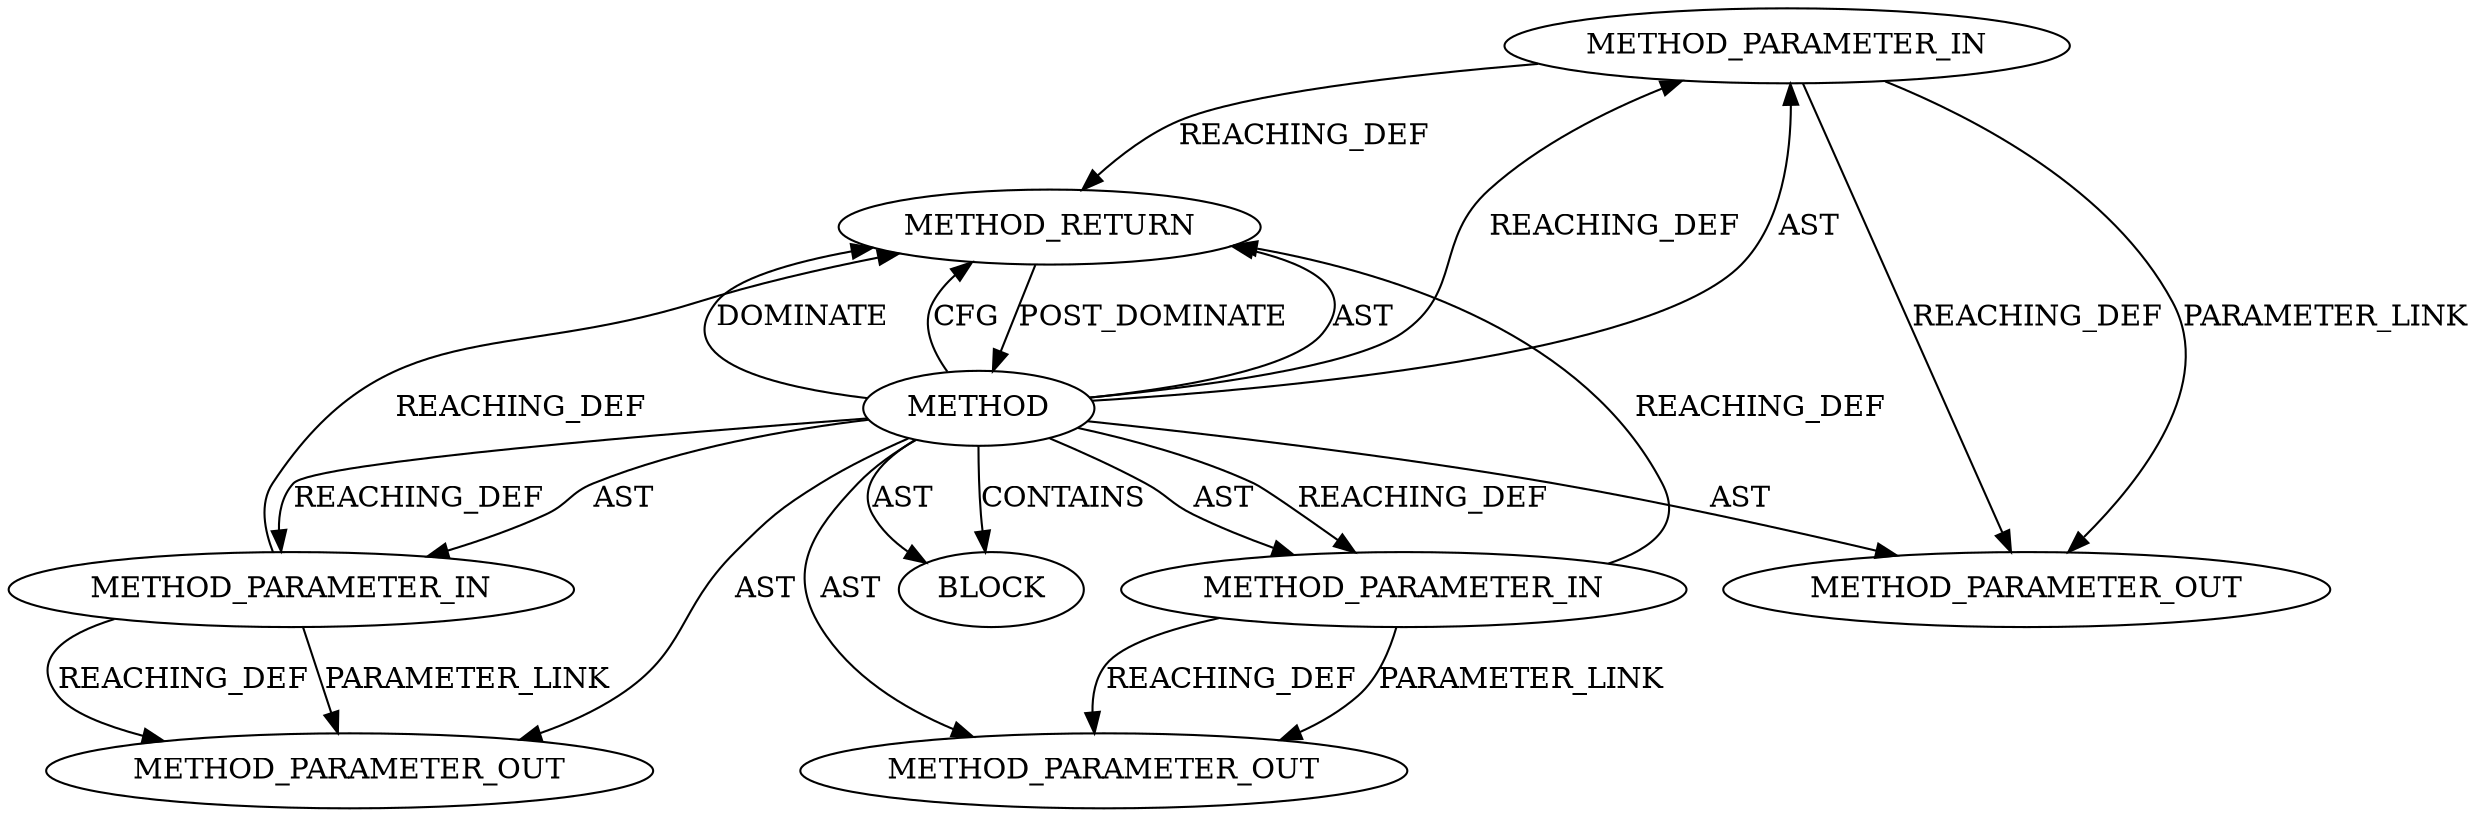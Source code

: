 digraph {
  2697 [label=METHOD_PARAMETER_IN ORDER=3 CODE="p3" IS_VARIADIC=false TYPE_FULL_NAME="ANY" EVALUATION_STRATEGY="BY_VALUE" INDEX=3 NAME="p3"]
  2698 [label=BLOCK ORDER=1 ARGUMENT_INDEX=1 CODE="<empty>" TYPE_FULL_NAME="ANY"]
  2983 [label=METHOD_PARAMETER_OUT ORDER=1 CODE="p1" IS_VARIADIC=false TYPE_FULL_NAME="ANY" EVALUATION_STRATEGY="BY_VALUE" INDEX=1 NAME="p1"]
  2696 [label=METHOD_PARAMETER_IN ORDER=2 CODE="p2" IS_VARIADIC=false TYPE_FULL_NAME="ANY" EVALUATION_STRATEGY="BY_VALUE" INDEX=2 NAME="p2"]
  2699 [label=METHOD_RETURN ORDER=2 CODE="RET" TYPE_FULL_NAME="ANY" EVALUATION_STRATEGY="BY_VALUE"]
  2985 [label=METHOD_PARAMETER_OUT ORDER=3 CODE="p3" IS_VARIADIC=false TYPE_FULL_NAME="ANY" EVALUATION_STRATEGY="BY_VALUE" INDEX=3 NAME="p3"]
  2984 [label=METHOD_PARAMETER_OUT ORDER=2 CODE="p2" IS_VARIADIC=false TYPE_FULL_NAME="ANY" EVALUATION_STRATEGY="BY_VALUE" INDEX=2 NAME="p2"]
  2695 [label=METHOD_PARAMETER_IN ORDER=1 CODE="p1" IS_VARIADIC=false TYPE_FULL_NAME="ANY" EVALUATION_STRATEGY="BY_VALUE" INDEX=1 NAME="p1"]
  2694 [label=METHOD AST_PARENT_TYPE="NAMESPACE_BLOCK" AST_PARENT_FULL_NAME="<global>" ORDER=0 CODE="<empty>" FULL_NAME="skb_queue_walk_safe" IS_EXTERNAL=true FILENAME="<empty>" SIGNATURE="" NAME="skb_queue_walk_safe"]
  2697 -> 2985 [label=REACHING_DEF VARIABLE="p3"]
  2695 -> 2983 [label=PARAMETER_LINK ]
  2694 -> 2696 [label=AST ]
  2694 -> 2984 [label=AST ]
  2695 -> 2699 [label=REACHING_DEF VARIABLE="p1"]
  2694 -> 2698 [label=AST ]
  2694 -> 2695 [label=REACHING_DEF VARIABLE=""]
  2695 -> 2983 [label=REACHING_DEF VARIABLE="p1"]
  2694 -> 2699 [label=AST ]
  2694 -> 2696 [label=REACHING_DEF VARIABLE=""]
  2697 -> 2699 [label=REACHING_DEF VARIABLE="p3"]
  2697 -> 2985 [label=PARAMETER_LINK ]
  2696 -> 2984 [label=REACHING_DEF VARIABLE="p2"]
  2694 -> 2695 [label=AST ]
  2694 -> 2699 [label=DOMINATE ]
  2696 -> 2984 [label=PARAMETER_LINK ]
  2699 -> 2694 [label=POST_DOMINATE ]
  2694 -> 2985 [label=AST ]
  2694 -> 2697 [label=REACHING_DEF VARIABLE=""]
  2696 -> 2699 [label=REACHING_DEF VARIABLE="p2"]
  2694 -> 2697 [label=AST ]
  2694 -> 2983 [label=AST ]
  2694 -> 2698 [label=CONTAINS ]
  2694 -> 2699 [label=CFG ]
}
